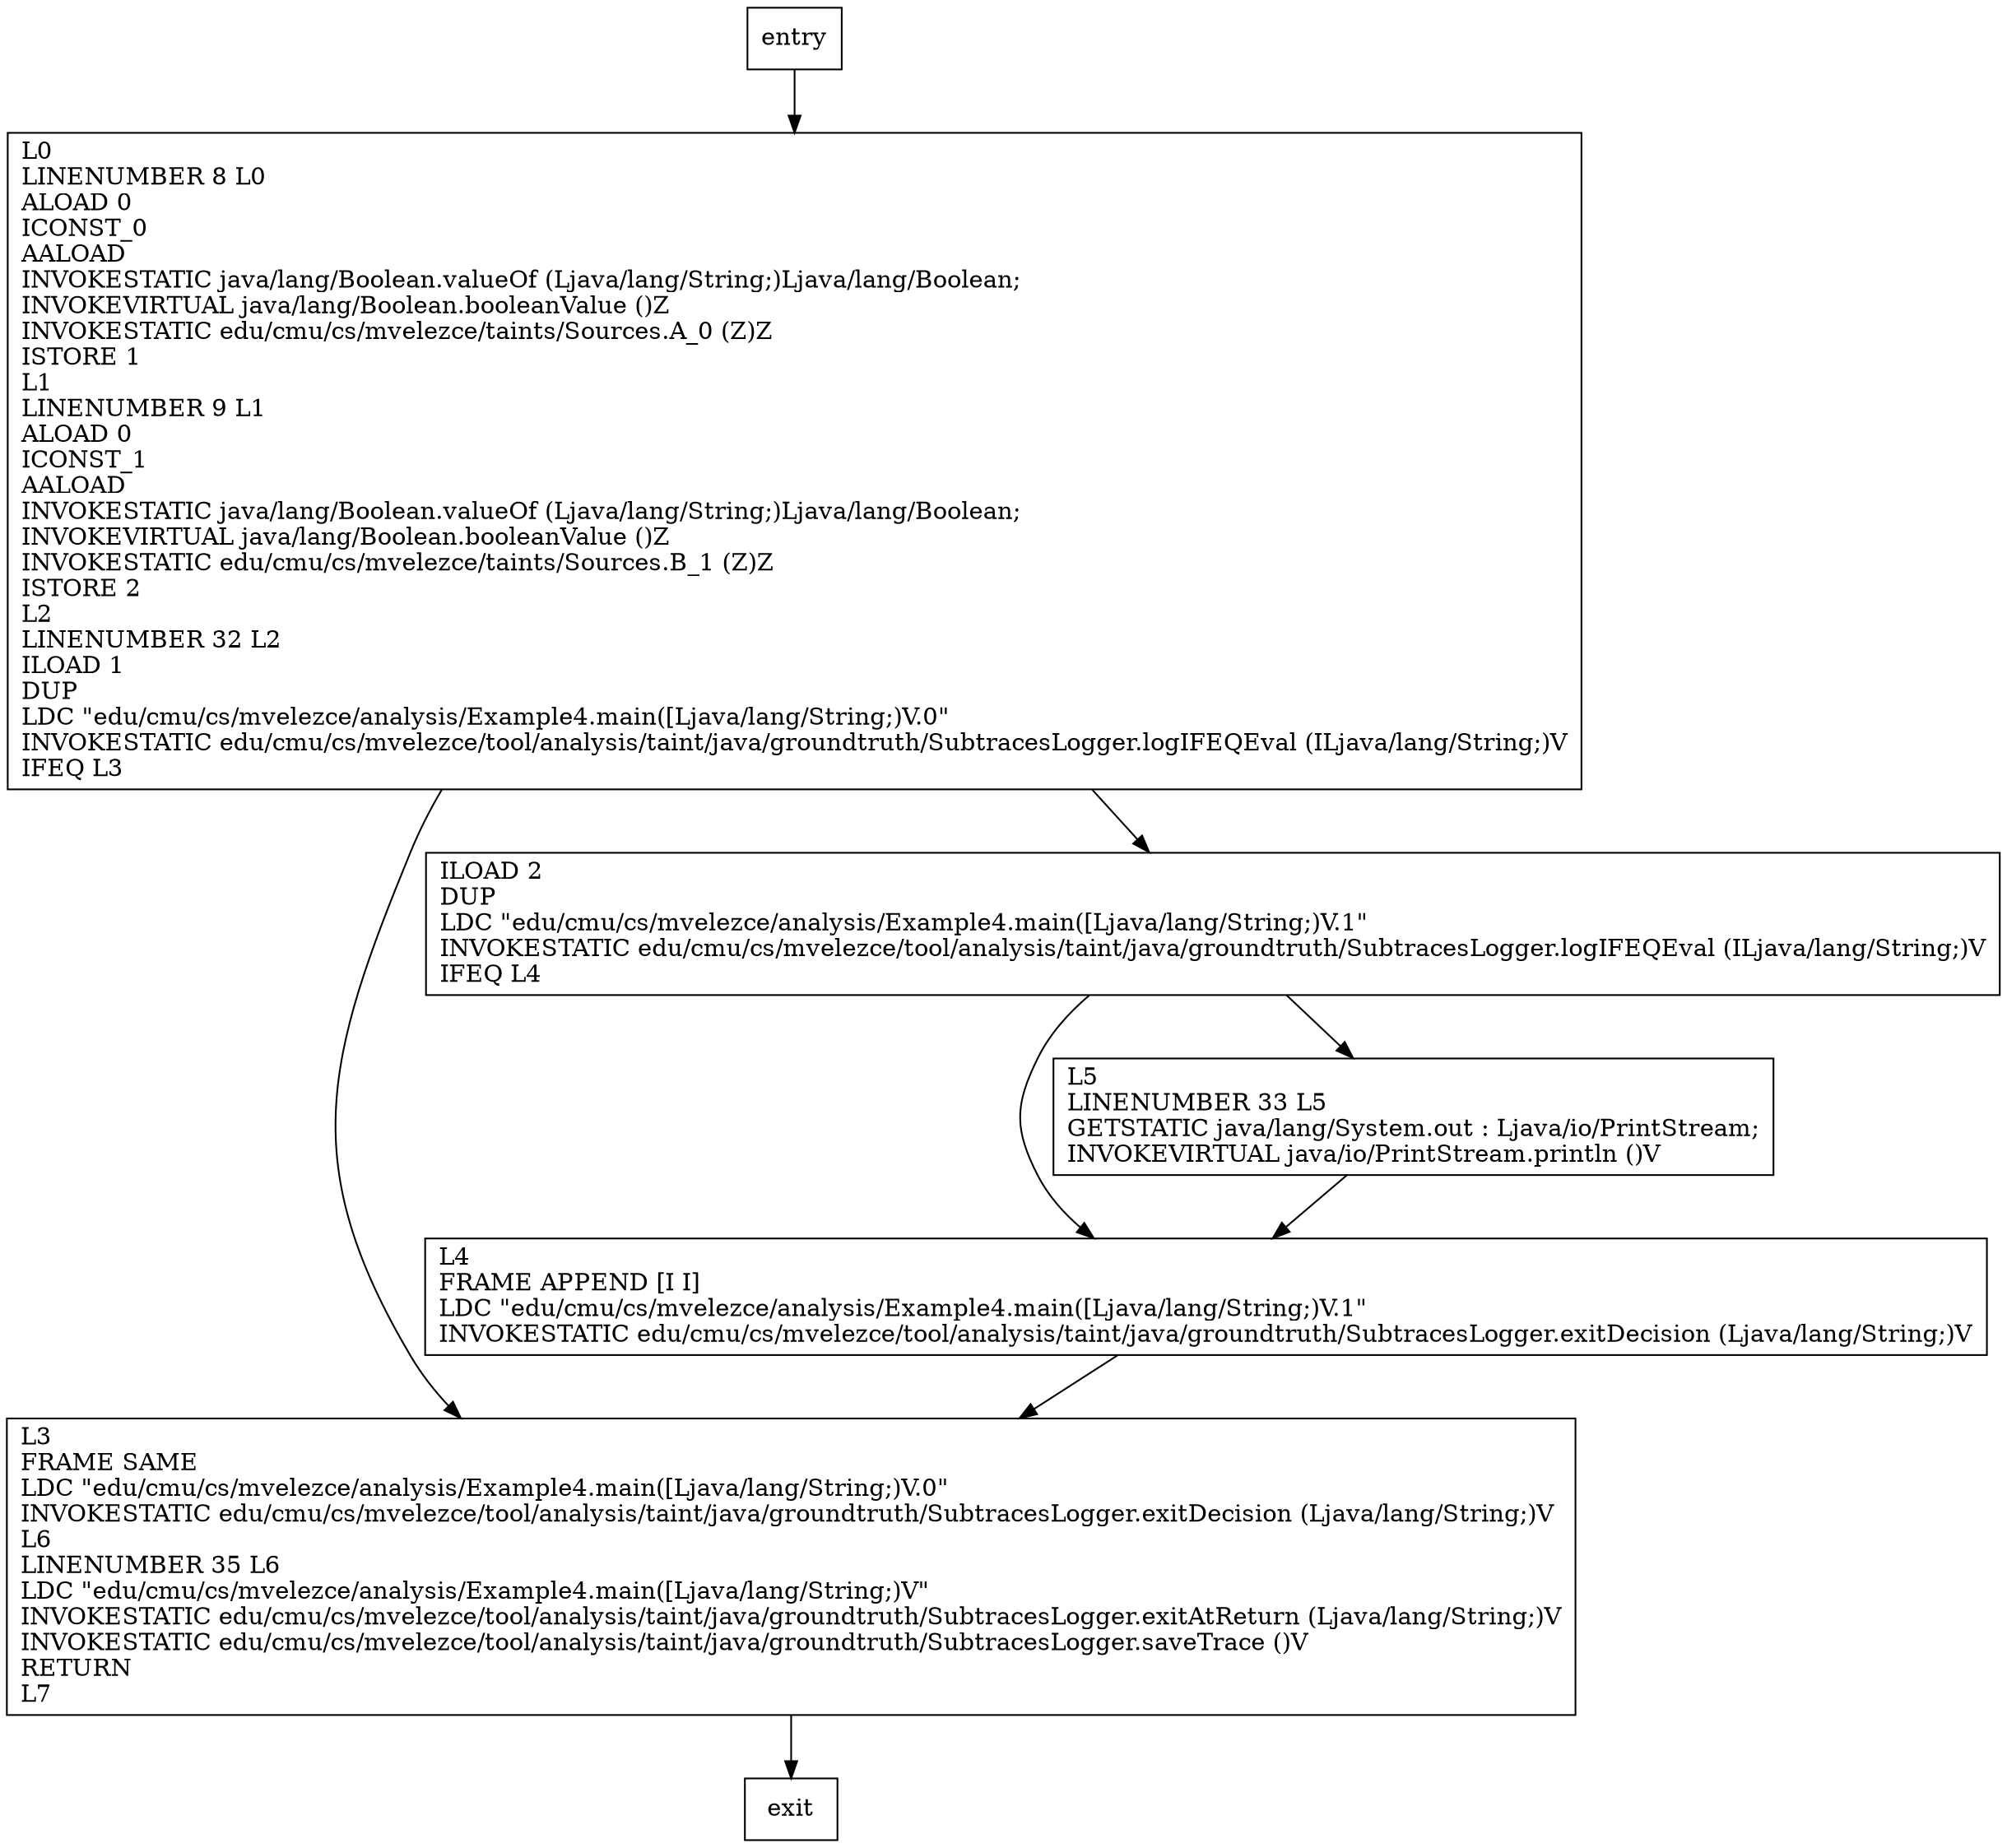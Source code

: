 digraph main {
node [shape=record];
1338841523 [label="L0\lLINENUMBER 8 L0\lALOAD 0\lICONST_0\lAALOAD\lINVOKESTATIC java/lang/Boolean.valueOf (Ljava/lang/String;)Ljava/lang/Boolean;\lINVOKEVIRTUAL java/lang/Boolean.booleanValue ()Z\lINVOKESTATIC edu/cmu/cs/mvelezce/taints/Sources.A_0 (Z)Z\lISTORE 1\lL1\lLINENUMBER 9 L1\lALOAD 0\lICONST_1\lAALOAD\lINVOKESTATIC java/lang/Boolean.valueOf (Ljava/lang/String;)Ljava/lang/Boolean;\lINVOKEVIRTUAL java/lang/Boolean.booleanValue ()Z\lINVOKESTATIC edu/cmu/cs/mvelezce/taints/Sources.B_1 (Z)Z\lISTORE 2\lL2\lLINENUMBER 32 L2\lILOAD 1\lDUP\lLDC \"edu/cmu/cs/mvelezce/analysis/Example4.main([Ljava/lang/String;)V.0\"\lINVOKESTATIC edu/cmu/cs/mvelezce/tool/analysis/taint/java/groundtruth/SubtracesLogger.logIFEQEval (ILjava/lang/String;)V\lIFEQ L3\l"];
802581203 [label="L3\lFRAME SAME\lLDC \"edu/cmu/cs/mvelezce/analysis/Example4.main([Ljava/lang/String;)V.0\"\lINVOKESTATIC edu/cmu/cs/mvelezce/tool/analysis/taint/java/groundtruth/SubtracesLogger.exitDecision (Ljava/lang/String;)V\lL6\lLINENUMBER 35 L6\lLDC \"edu/cmu/cs/mvelezce/analysis/Example4.main([Ljava/lang/String;)V\"\lINVOKESTATIC edu/cmu/cs/mvelezce/tool/analysis/taint/java/groundtruth/SubtracesLogger.exitAtReturn (Ljava/lang/String;)V\lINVOKESTATIC edu/cmu/cs/mvelezce/tool/analysis/taint/java/groundtruth/SubtracesLogger.saveTrace ()V\lRETURN\lL7\l"];
1561408618 [label="L4\lFRAME APPEND [I I]\lLDC \"edu/cmu/cs/mvelezce/analysis/Example4.main([Ljava/lang/String;)V.1\"\lINVOKESTATIC edu/cmu/cs/mvelezce/tool/analysis/taint/java/groundtruth/SubtracesLogger.exitDecision (Ljava/lang/String;)V\l"];
2050404090 [label="L5\lLINENUMBER 33 L5\lGETSTATIC java/lang/System.out : Ljava/io/PrintStream;\lINVOKEVIRTUAL java/io/PrintStream.println ()V\l"];
929776179 [label="ILOAD 2\lDUP\lLDC \"edu/cmu/cs/mvelezce/analysis/Example4.main([Ljava/lang/String;)V.1\"\lINVOKESTATIC edu/cmu/cs/mvelezce/tool/analysis/taint/java/groundtruth/SubtracesLogger.logIFEQEval (ILjava/lang/String;)V\lIFEQ L4\l"];
entry;
exit;
entry -> 1338841523;
1338841523 -> 802581203;
1338841523 -> 929776179;
802581203 -> exit;
1561408618 -> 802581203;
2050404090 -> 1561408618;
929776179 -> 1561408618;
929776179 -> 2050404090;
}
